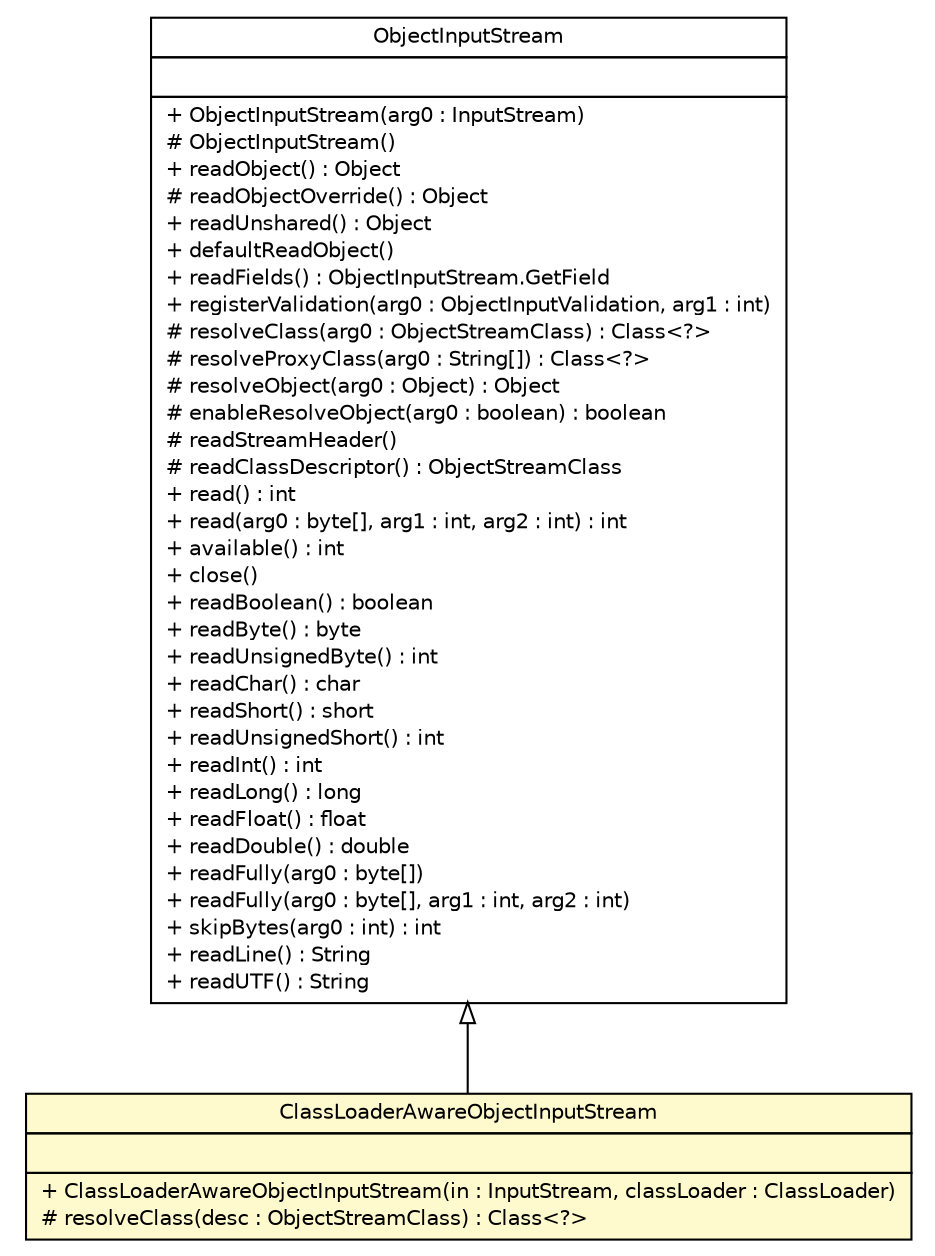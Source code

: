 #!/usr/local/bin/dot
#
# Class diagram 
# Generated by UMLGraph version R5_6 (http://www.umlgraph.org/)
#

digraph G {
	edge [fontname="Helvetica",fontsize=10,labelfontname="Helvetica",labelfontsize=10];
	node [fontname="Helvetica",fontsize=10,shape=plaintext];
	nodesep=0.25;
	ranksep=0.5;
	// sorcer.org.apache.commons.lang3.ClassLoaderAwareObjectInputStream
	c120957 [label=<<table title="sorcer.org.apache.commons.lang3.ClassLoaderAwareObjectInputStream" border="0" cellborder="1" cellspacing="0" cellpadding="2" port="p" bgcolor="lemonChiffon" href="./ClassLoaderAwareObjectInputStream.html">
		<tr><td><table border="0" cellspacing="0" cellpadding="1">
<tr><td align="center" balign="center"> ClassLoaderAwareObjectInputStream </td></tr>
		</table></td></tr>
		<tr><td><table border="0" cellspacing="0" cellpadding="1">
<tr><td align="left" balign="left">  </td></tr>
		</table></td></tr>
		<tr><td><table border="0" cellspacing="0" cellpadding="1">
<tr><td align="left" balign="left"> + ClassLoaderAwareObjectInputStream(in : InputStream, classLoader : ClassLoader) </td></tr>
<tr><td align="left" balign="left"> # resolveClass(desc : ObjectStreamClass) : Class&lt;?&gt; </td></tr>
		</table></td></tr>
		</table>>, URL="./ClassLoaderAwareObjectInputStream.html", fontname="Helvetica", fontcolor="black", fontsize=10.0];
	//sorcer.org.apache.commons.lang3.ClassLoaderAwareObjectInputStream extends java.io.ObjectInputStream
	c121541:p -> c120957:p [dir=back,arrowtail=empty];
	// java.io.ObjectInputStream
	c121541 [label=<<table title="java.io.ObjectInputStream" border="0" cellborder="1" cellspacing="0" cellpadding="2" port="p" href="http://docs.oracle.com/javase/7/docs/api/java/io/ObjectInputStream.html">
		<tr><td><table border="0" cellspacing="0" cellpadding="1">
<tr><td align="center" balign="center"> ObjectInputStream </td></tr>
		</table></td></tr>
		<tr><td><table border="0" cellspacing="0" cellpadding="1">
<tr><td align="left" balign="left">  </td></tr>
		</table></td></tr>
		<tr><td><table border="0" cellspacing="0" cellpadding="1">
<tr><td align="left" balign="left"> + ObjectInputStream(arg0 : InputStream) </td></tr>
<tr><td align="left" balign="left"> # ObjectInputStream() </td></tr>
<tr><td align="left" balign="left"> + readObject() : Object </td></tr>
<tr><td align="left" balign="left"> # readObjectOverride() : Object </td></tr>
<tr><td align="left" balign="left"> + readUnshared() : Object </td></tr>
<tr><td align="left" balign="left"> + defaultReadObject() </td></tr>
<tr><td align="left" balign="left"> + readFields() : ObjectInputStream.GetField </td></tr>
<tr><td align="left" balign="left"> + registerValidation(arg0 : ObjectInputValidation, arg1 : int) </td></tr>
<tr><td align="left" balign="left"> # resolveClass(arg0 : ObjectStreamClass) : Class&lt;?&gt; </td></tr>
<tr><td align="left" balign="left"> # resolveProxyClass(arg0 : String[]) : Class&lt;?&gt; </td></tr>
<tr><td align="left" balign="left"> # resolveObject(arg0 : Object) : Object </td></tr>
<tr><td align="left" balign="left"> # enableResolveObject(arg0 : boolean) : boolean </td></tr>
<tr><td align="left" balign="left"> # readStreamHeader() </td></tr>
<tr><td align="left" balign="left"> # readClassDescriptor() : ObjectStreamClass </td></tr>
<tr><td align="left" balign="left"> + read() : int </td></tr>
<tr><td align="left" balign="left"> + read(arg0 : byte[], arg1 : int, arg2 : int) : int </td></tr>
<tr><td align="left" balign="left"> + available() : int </td></tr>
<tr><td align="left" balign="left"> + close() </td></tr>
<tr><td align="left" balign="left"> + readBoolean() : boolean </td></tr>
<tr><td align="left" balign="left"> + readByte() : byte </td></tr>
<tr><td align="left" balign="left"> + readUnsignedByte() : int </td></tr>
<tr><td align="left" balign="left"> + readChar() : char </td></tr>
<tr><td align="left" balign="left"> + readShort() : short </td></tr>
<tr><td align="left" balign="left"> + readUnsignedShort() : int </td></tr>
<tr><td align="left" balign="left"> + readInt() : int </td></tr>
<tr><td align="left" balign="left"> + readLong() : long </td></tr>
<tr><td align="left" balign="left"> + readFloat() : float </td></tr>
<tr><td align="left" balign="left"> + readDouble() : double </td></tr>
<tr><td align="left" balign="left"> + readFully(arg0 : byte[]) </td></tr>
<tr><td align="left" balign="left"> + readFully(arg0 : byte[], arg1 : int, arg2 : int) </td></tr>
<tr><td align="left" balign="left"> + skipBytes(arg0 : int) : int </td></tr>
<tr><td align="left" balign="left"> + readLine() : String </td></tr>
<tr><td align="left" balign="left"> + readUTF() : String </td></tr>
		</table></td></tr>
		</table>>, URL="http://docs.oracle.com/javase/7/docs/api/java/io/ObjectInputStream.html", fontname="Helvetica", fontcolor="black", fontsize=10.0];
}

